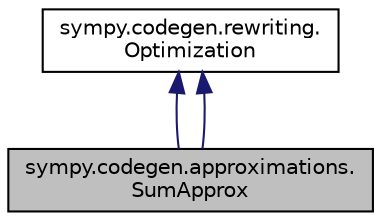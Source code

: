 digraph "sympy.codegen.approximations.SumApprox"
{
 // LATEX_PDF_SIZE
  edge [fontname="Helvetica",fontsize="10",labelfontname="Helvetica",labelfontsize="10"];
  node [fontname="Helvetica",fontsize="10",shape=record];
  Node1 [label="sympy.codegen.approximations.\lSumApprox",height=0.2,width=0.4,color="black", fillcolor="grey75", style="filled", fontcolor="black",tooltip=" "];
  Node2 -> Node1 [dir="back",color="midnightblue",fontsize="10",style="solid",fontname="Helvetica"];
  Node2 [label="sympy.codegen.rewriting.\lOptimization",height=0.2,width=0.4,color="black", fillcolor="white", style="filled",URL="$classsympy_1_1codegen_1_1rewriting_1_1Optimization.html",tooltip=" "];
  Node2 -> Node1 [dir="back",color="midnightblue",fontsize="10",style="solid",fontname="Helvetica"];
}
